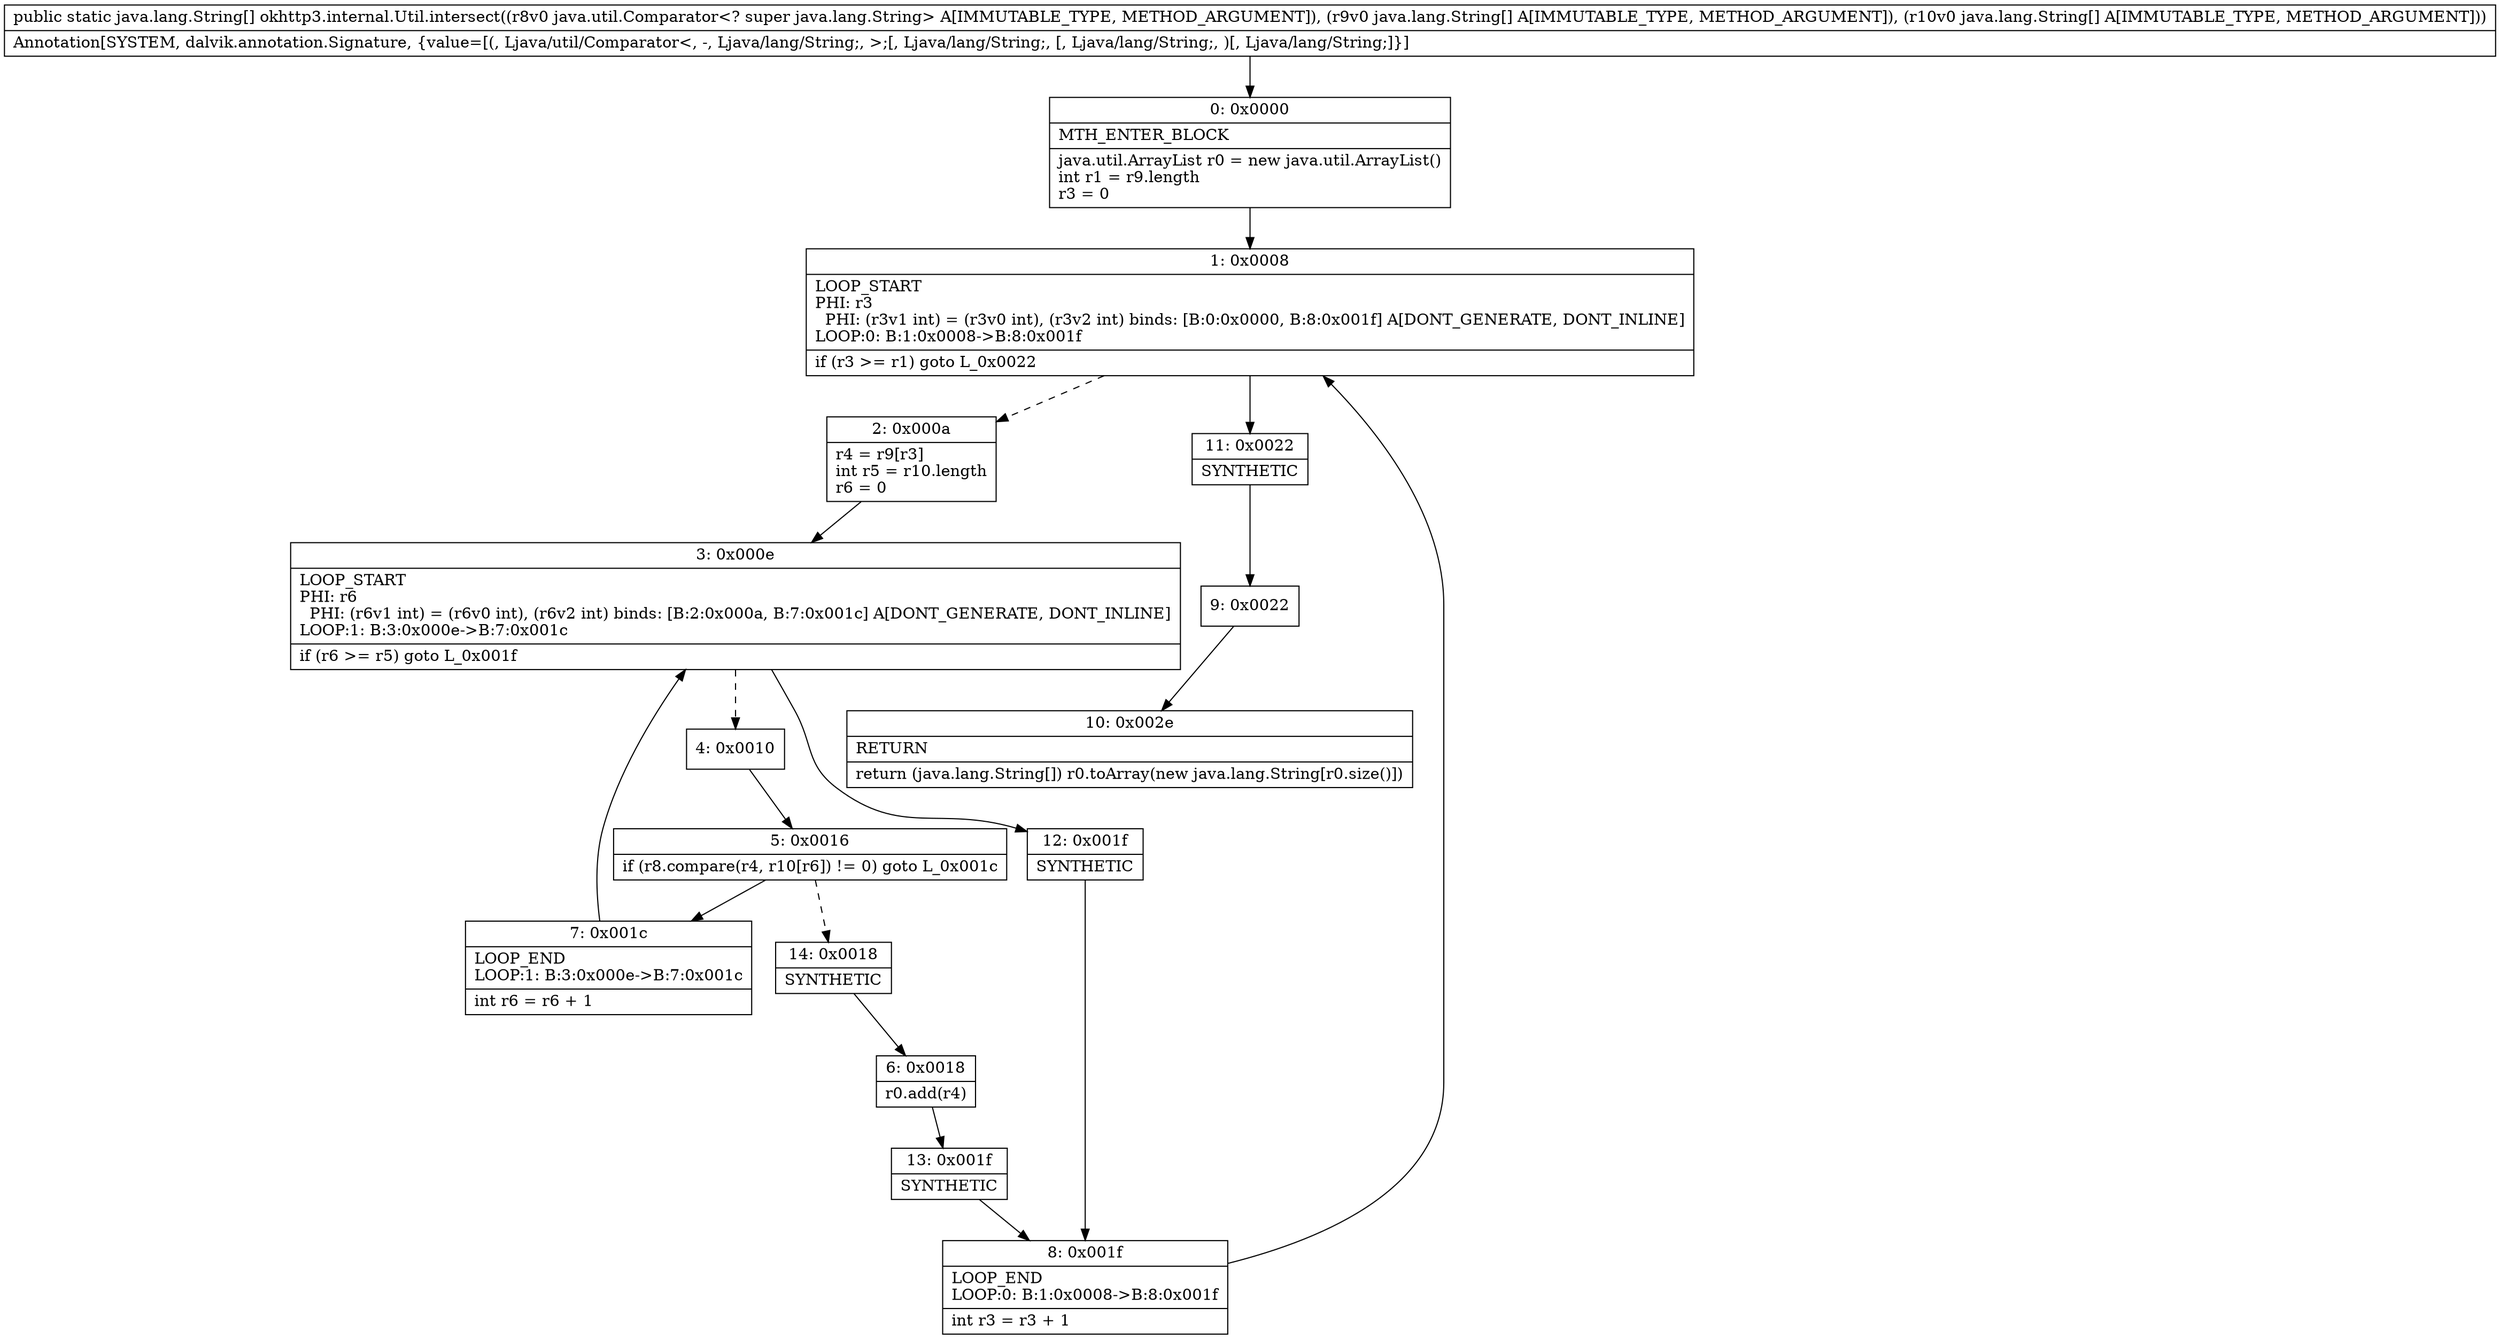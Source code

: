 digraph "CFG forokhttp3.internal.Util.intersect(Ljava\/util\/Comparator;[Ljava\/lang\/String;[Ljava\/lang\/String;)[Ljava\/lang\/String;" {
Node_0 [shape=record,label="{0\:\ 0x0000|MTH_ENTER_BLOCK\l|java.util.ArrayList r0 = new java.util.ArrayList()\lint r1 = r9.length\lr3 = 0\l}"];
Node_1 [shape=record,label="{1\:\ 0x0008|LOOP_START\lPHI: r3 \l  PHI: (r3v1 int) = (r3v0 int), (r3v2 int) binds: [B:0:0x0000, B:8:0x001f] A[DONT_GENERATE, DONT_INLINE]\lLOOP:0: B:1:0x0008\-\>B:8:0x001f\l|if (r3 \>= r1) goto L_0x0022\l}"];
Node_2 [shape=record,label="{2\:\ 0x000a|r4 = r9[r3]\lint r5 = r10.length\lr6 = 0\l}"];
Node_3 [shape=record,label="{3\:\ 0x000e|LOOP_START\lPHI: r6 \l  PHI: (r6v1 int) = (r6v0 int), (r6v2 int) binds: [B:2:0x000a, B:7:0x001c] A[DONT_GENERATE, DONT_INLINE]\lLOOP:1: B:3:0x000e\-\>B:7:0x001c\l|if (r6 \>= r5) goto L_0x001f\l}"];
Node_4 [shape=record,label="{4\:\ 0x0010}"];
Node_5 [shape=record,label="{5\:\ 0x0016|if (r8.compare(r4, r10[r6]) != 0) goto L_0x001c\l}"];
Node_6 [shape=record,label="{6\:\ 0x0018|r0.add(r4)\l}"];
Node_7 [shape=record,label="{7\:\ 0x001c|LOOP_END\lLOOP:1: B:3:0x000e\-\>B:7:0x001c\l|int r6 = r6 + 1\l}"];
Node_8 [shape=record,label="{8\:\ 0x001f|LOOP_END\lLOOP:0: B:1:0x0008\-\>B:8:0x001f\l|int r3 = r3 + 1\l}"];
Node_9 [shape=record,label="{9\:\ 0x0022}"];
Node_10 [shape=record,label="{10\:\ 0x002e|RETURN\l|return (java.lang.String[]) r0.toArray(new java.lang.String[r0.size()])\l}"];
Node_11 [shape=record,label="{11\:\ 0x0022|SYNTHETIC\l}"];
Node_12 [shape=record,label="{12\:\ 0x001f|SYNTHETIC\l}"];
Node_13 [shape=record,label="{13\:\ 0x001f|SYNTHETIC\l}"];
Node_14 [shape=record,label="{14\:\ 0x0018|SYNTHETIC\l}"];
MethodNode[shape=record,label="{public static java.lang.String[] okhttp3.internal.Util.intersect((r8v0 java.util.Comparator\<? super java.lang.String\> A[IMMUTABLE_TYPE, METHOD_ARGUMENT]), (r9v0 java.lang.String[] A[IMMUTABLE_TYPE, METHOD_ARGUMENT]), (r10v0 java.lang.String[] A[IMMUTABLE_TYPE, METHOD_ARGUMENT]))  | Annotation[SYSTEM, dalvik.annotation.Signature, \{value=[(, Ljava\/util\/Comparator\<, \-, Ljava\/lang\/String;, \>;[, Ljava\/lang\/String;, [, Ljava\/lang\/String;, )[, Ljava\/lang\/String;]\}]\l}"];
MethodNode -> Node_0;
Node_0 -> Node_1;
Node_1 -> Node_2[style=dashed];
Node_1 -> Node_11;
Node_2 -> Node_3;
Node_3 -> Node_4[style=dashed];
Node_3 -> Node_12;
Node_4 -> Node_5;
Node_5 -> Node_7;
Node_5 -> Node_14[style=dashed];
Node_6 -> Node_13;
Node_7 -> Node_3;
Node_8 -> Node_1;
Node_9 -> Node_10;
Node_11 -> Node_9;
Node_12 -> Node_8;
Node_13 -> Node_8;
Node_14 -> Node_6;
}

